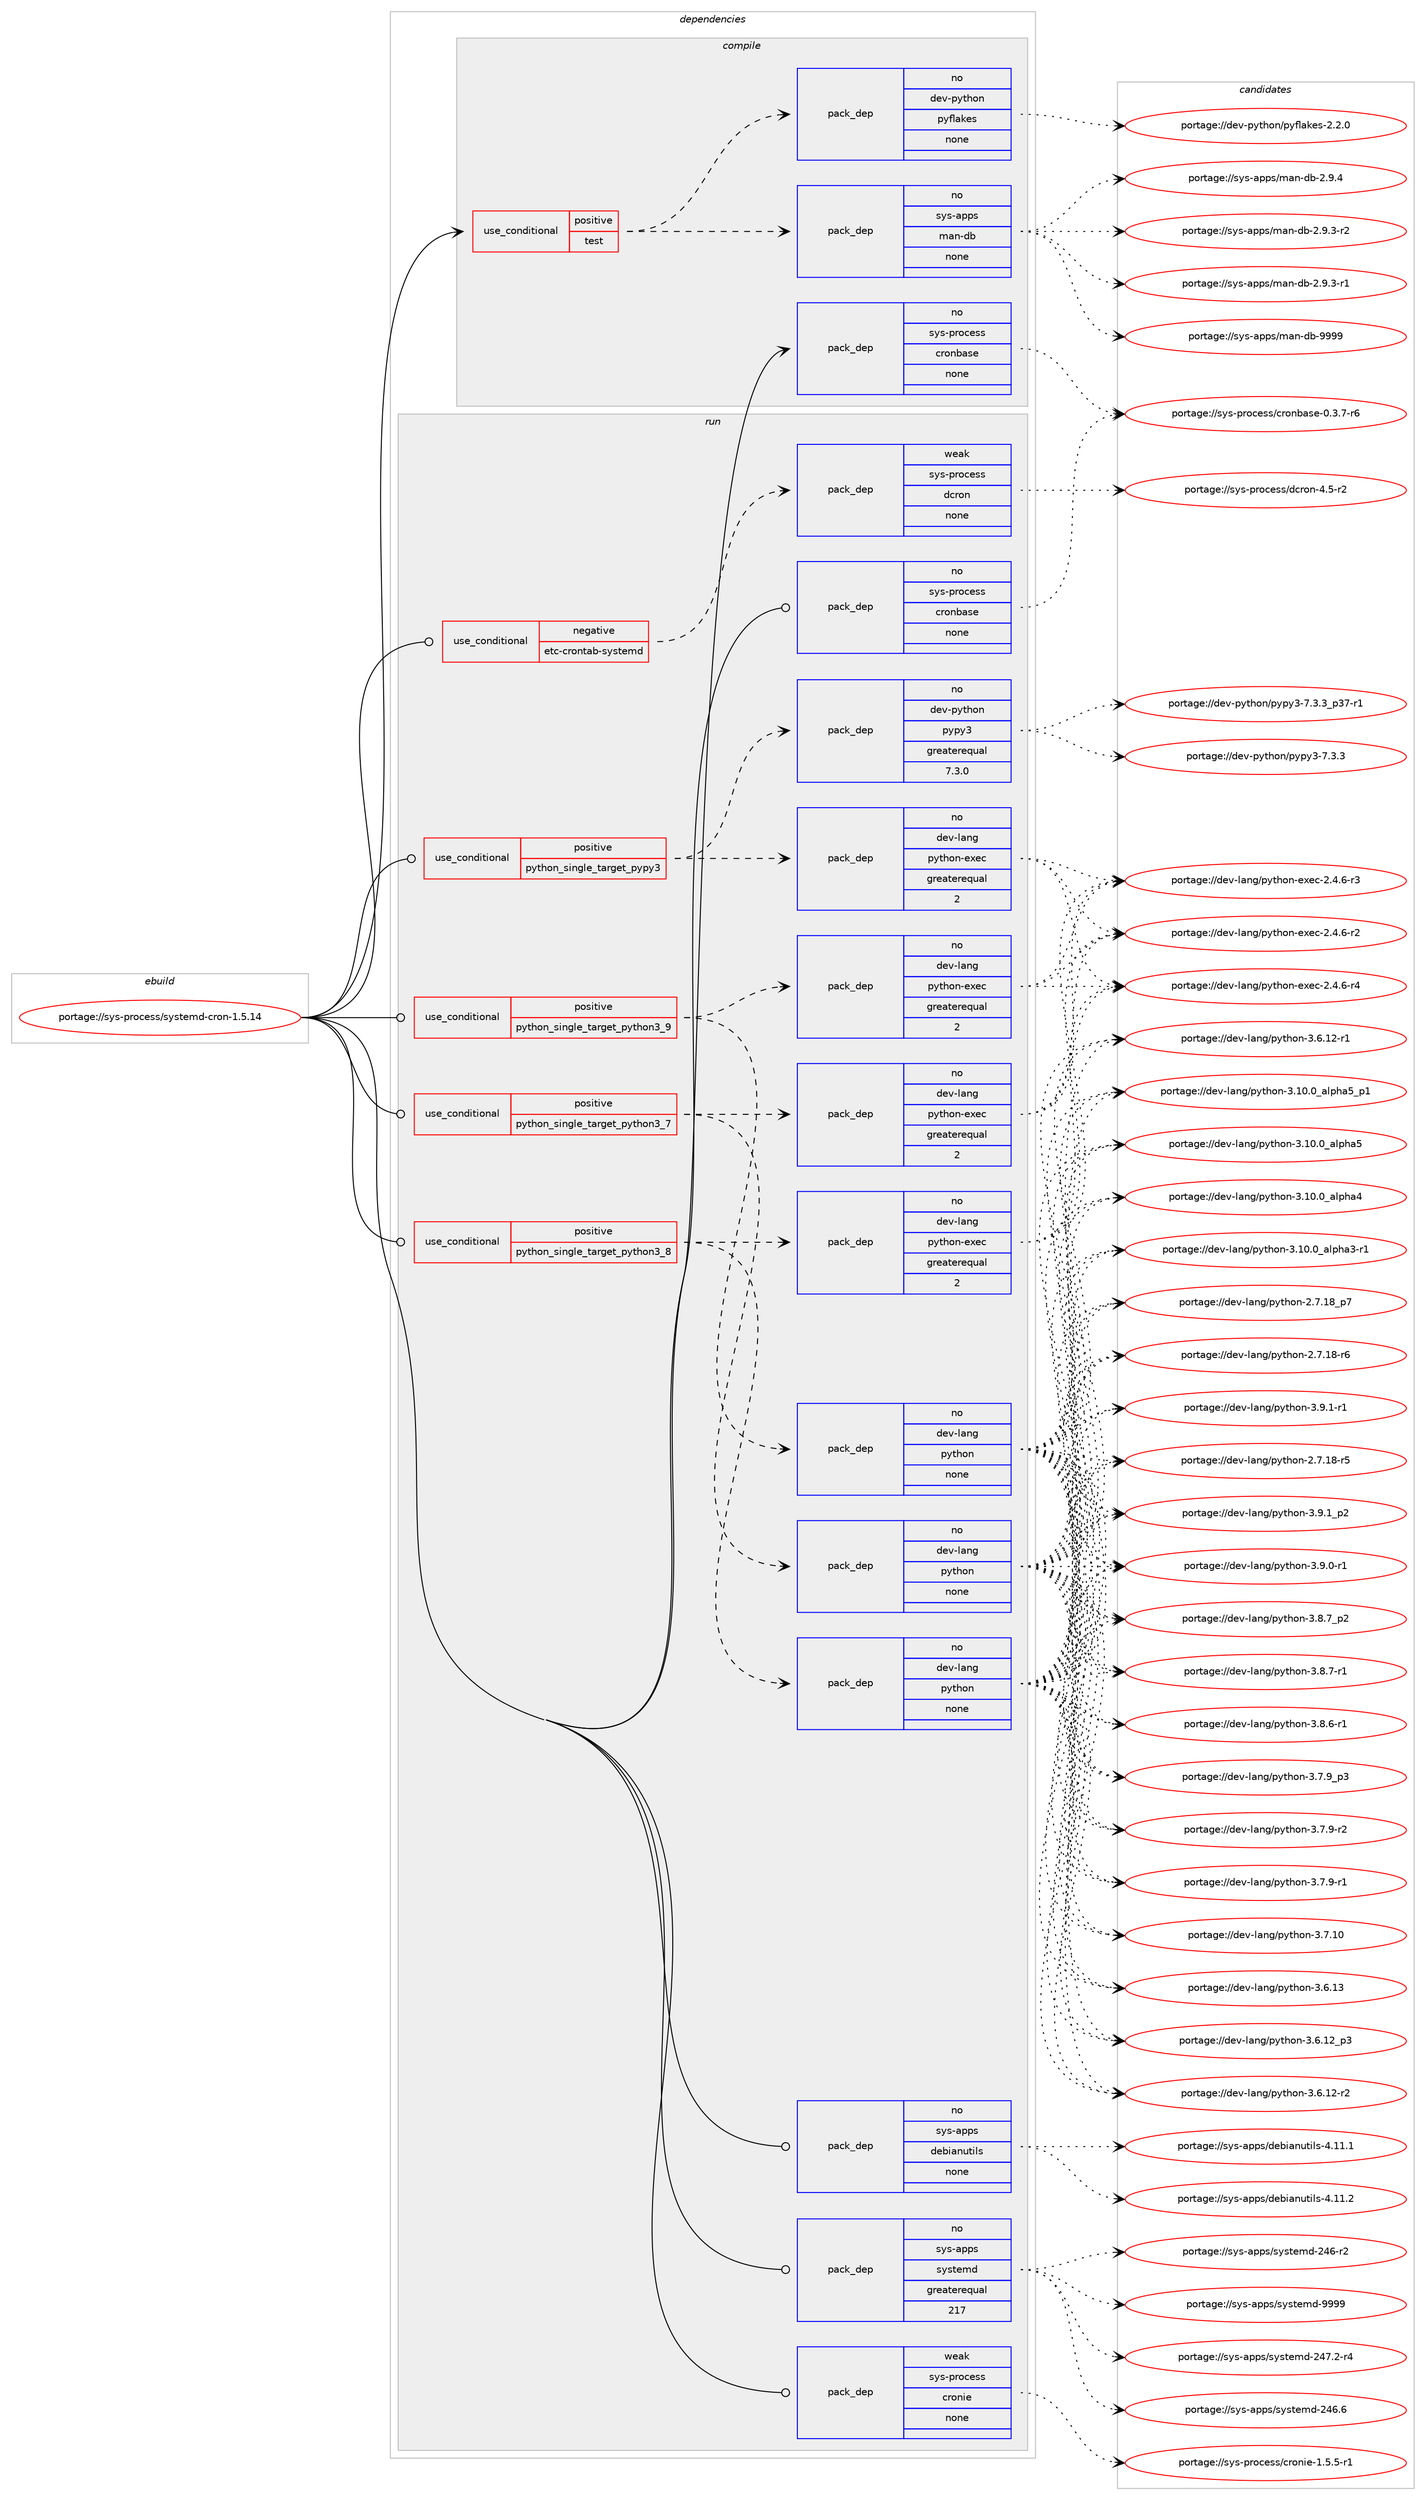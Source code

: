digraph prolog {

# *************
# Graph options
# *************

newrank=true;
concentrate=true;
compound=true;
graph [rankdir=LR,fontname=Helvetica,fontsize=10,ranksep=1.5];#, ranksep=2.5, nodesep=0.2];
edge  [arrowhead=vee];
node  [fontname=Helvetica,fontsize=10];

# **********
# The ebuild
# **********

subgraph cluster_leftcol {
color=gray;
rank=same;
label=<<i>ebuild</i>>;
id [label="portage://sys-process/systemd-cron-1.5.14", color=red, width=4, href="../sys-process/systemd-cron-1.5.14.svg"];
}

# ****************
# The dependencies
# ****************

subgraph cluster_midcol {
color=gray;
label=<<i>dependencies</i>>;
subgraph cluster_compile {
fillcolor="#eeeeee";
style=filled;
label=<<i>compile</i>>;
subgraph cond478 {
dependency2943 [label=<<TABLE BORDER="0" CELLBORDER="1" CELLSPACING="0" CELLPADDING="4"><TR><TD ROWSPAN="3" CELLPADDING="10">use_conditional</TD></TR><TR><TD>positive</TD></TR><TR><TD>test</TD></TR></TABLE>>, shape=none, color=red];
subgraph pack2412 {
dependency2944 [label=<<TABLE BORDER="0" CELLBORDER="1" CELLSPACING="0" CELLPADDING="4" WIDTH="220"><TR><TD ROWSPAN="6" CELLPADDING="30">pack_dep</TD></TR><TR><TD WIDTH="110">no</TD></TR><TR><TD>sys-apps</TD></TR><TR><TD>man-db</TD></TR><TR><TD>none</TD></TR><TR><TD></TD></TR></TABLE>>, shape=none, color=blue];
}
dependency2943:e -> dependency2944:w [weight=20,style="dashed",arrowhead="vee"];
subgraph pack2413 {
dependency2945 [label=<<TABLE BORDER="0" CELLBORDER="1" CELLSPACING="0" CELLPADDING="4" WIDTH="220"><TR><TD ROWSPAN="6" CELLPADDING="30">pack_dep</TD></TR><TR><TD WIDTH="110">no</TD></TR><TR><TD>dev-python</TD></TR><TR><TD>pyflakes</TD></TR><TR><TD>none</TD></TR><TR><TD></TD></TR></TABLE>>, shape=none, color=blue];
}
dependency2943:e -> dependency2945:w [weight=20,style="dashed",arrowhead="vee"];
}
id:e -> dependency2943:w [weight=20,style="solid",arrowhead="vee"];
subgraph pack2414 {
dependency2946 [label=<<TABLE BORDER="0" CELLBORDER="1" CELLSPACING="0" CELLPADDING="4" WIDTH="220"><TR><TD ROWSPAN="6" CELLPADDING="30">pack_dep</TD></TR><TR><TD WIDTH="110">no</TD></TR><TR><TD>sys-process</TD></TR><TR><TD>cronbase</TD></TR><TR><TD>none</TD></TR><TR><TD></TD></TR></TABLE>>, shape=none, color=blue];
}
id:e -> dependency2946:w [weight=20,style="solid",arrowhead="vee"];
}
subgraph cluster_compileandrun {
fillcolor="#eeeeee";
style=filled;
label=<<i>compile and run</i>>;
}
subgraph cluster_run {
fillcolor="#eeeeee";
style=filled;
label=<<i>run</i>>;
subgraph cond479 {
dependency2947 [label=<<TABLE BORDER="0" CELLBORDER="1" CELLSPACING="0" CELLPADDING="4"><TR><TD ROWSPAN="3" CELLPADDING="10">use_conditional</TD></TR><TR><TD>negative</TD></TR><TR><TD>etc-crontab-systemd</TD></TR></TABLE>>, shape=none, color=red];
subgraph pack2415 {
dependency2948 [label=<<TABLE BORDER="0" CELLBORDER="1" CELLSPACING="0" CELLPADDING="4" WIDTH="220"><TR><TD ROWSPAN="6" CELLPADDING="30">pack_dep</TD></TR><TR><TD WIDTH="110">weak</TD></TR><TR><TD>sys-process</TD></TR><TR><TD>dcron</TD></TR><TR><TD>none</TD></TR><TR><TD></TD></TR></TABLE>>, shape=none, color=blue];
}
dependency2947:e -> dependency2948:w [weight=20,style="dashed",arrowhead="vee"];
}
id:e -> dependency2947:w [weight=20,style="solid",arrowhead="odot"];
subgraph cond480 {
dependency2949 [label=<<TABLE BORDER="0" CELLBORDER="1" CELLSPACING="0" CELLPADDING="4"><TR><TD ROWSPAN="3" CELLPADDING="10">use_conditional</TD></TR><TR><TD>positive</TD></TR><TR><TD>python_single_target_pypy3</TD></TR></TABLE>>, shape=none, color=red];
subgraph pack2416 {
dependency2950 [label=<<TABLE BORDER="0" CELLBORDER="1" CELLSPACING="0" CELLPADDING="4" WIDTH="220"><TR><TD ROWSPAN="6" CELLPADDING="30">pack_dep</TD></TR><TR><TD WIDTH="110">no</TD></TR><TR><TD>dev-python</TD></TR><TR><TD>pypy3</TD></TR><TR><TD>greaterequal</TD></TR><TR><TD>7.3.0</TD></TR></TABLE>>, shape=none, color=blue];
}
dependency2949:e -> dependency2950:w [weight=20,style="dashed",arrowhead="vee"];
subgraph pack2417 {
dependency2951 [label=<<TABLE BORDER="0" CELLBORDER="1" CELLSPACING="0" CELLPADDING="4" WIDTH="220"><TR><TD ROWSPAN="6" CELLPADDING="30">pack_dep</TD></TR><TR><TD WIDTH="110">no</TD></TR><TR><TD>dev-lang</TD></TR><TR><TD>python-exec</TD></TR><TR><TD>greaterequal</TD></TR><TR><TD>2</TD></TR></TABLE>>, shape=none, color=blue];
}
dependency2949:e -> dependency2951:w [weight=20,style="dashed",arrowhead="vee"];
}
id:e -> dependency2949:w [weight=20,style="solid",arrowhead="odot"];
subgraph cond481 {
dependency2952 [label=<<TABLE BORDER="0" CELLBORDER="1" CELLSPACING="0" CELLPADDING="4"><TR><TD ROWSPAN="3" CELLPADDING="10">use_conditional</TD></TR><TR><TD>positive</TD></TR><TR><TD>python_single_target_python3_7</TD></TR></TABLE>>, shape=none, color=red];
subgraph pack2418 {
dependency2953 [label=<<TABLE BORDER="0" CELLBORDER="1" CELLSPACING="0" CELLPADDING="4" WIDTH="220"><TR><TD ROWSPAN="6" CELLPADDING="30">pack_dep</TD></TR><TR><TD WIDTH="110">no</TD></TR><TR><TD>dev-lang</TD></TR><TR><TD>python</TD></TR><TR><TD>none</TD></TR><TR><TD></TD></TR></TABLE>>, shape=none, color=blue];
}
dependency2952:e -> dependency2953:w [weight=20,style="dashed",arrowhead="vee"];
subgraph pack2419 {
dependency2954 [label=<<TABLE BORDER="0" CELLBORDER="1" CELLSPACING="0" CELLPADDING="4" WIDTH="220"><TR><TD ROWSPAN="6" CELLPADDING="30">pack_dep</TD></TR><TR><TD WIDTH="110">no</TD></TR><TR><TD>dev-lang</TD></TR><TR><TD>python-exec</TD></TR><TR><TD>greaterequal</TD></TR><TR><TD>2</TD></TR></TABLE>>, shape=none, color=blue];
}
dependency2952:e -> dependency2954:w [weight=20,style="dashed",arrowhead="vee"];
}
id:e -> dependency2952:w [weight=20,style="solid",arrowhead="odot"];
subgraph cond482 {
dependency2955 [label=<<TABLE BORDER="0" CELLBORDER="1" CELLSPACING="0" CELLPADDING="4"><TR><TD ROWSPAN="3" CELLPADDING="10">use_conditional</TD></TR><TR><TD>positive</TD></TR><TR><TD>python_single_target_python3_8</TD></TR></TABLE>>, shape=none, color=red];
subgraph pack2420 {
dependency2956 [label=<<TABLE BORDER="0" CELLBORDER="1" CELLSPACING="0" CELLPADDING="4" WIDTH="220"><TR><TD ROWSPAN="6" CELLPADDING="30">pack_dep</TD></TR><TR><TD WIDTH="110">no</TD></TR><TR><TD>dev-lang</TD></TR><TR><TD>python</TD></TR><TR><TD>none</TD></TR><TR><TD></TD></TR></TABLE>>, shape=none, color=blue];
}
dependency2955:e -> dependency2956:w [weight=20,style="dashed",arrowhead="vee"];
subgraph pack2421 {
dependency2957 [label=<<TABLE BORDER="0" CELLBORDER="1" CELLSPACING="0" CELLPADDING="4" WIDTH="220"><TR><TD ROWSPAN="6" CELLPADDING="30">pack_dep</TD></TR><TR><TD WIDTH="110">no</TD></TR><TR><TD>dev-lang</TD></TR><TR><TD>python-exec</TD></TR><TR><TD>greaterequal</TD></TR><TR><TD>2</TD></TR></TABLE>>, shape=none, color=blue];
}
dependency2955:e -> dependency2957:w [weight=20,style="dashed",arrowhead="vee"];
}
id:e -> dependency2955:w [weight=20,style="solid",arrowhead="odot"];
subgraph cond483 {
dependency2958 [label=<<TABLE BORDER="0" CELLBORDER="1" CELLSPACING="0" CELLPADDING="4"><TR><TD ROWSPAN="3" CELLPADDING="10">use_conditional</TD></TR><TR><TD>positive</TD></TR><TR><TD>python_single_target_python3_9</TD></TR></TABLE>>, shape=none, color=red];
subgraph pack2422 {
dependency2959 [label=<<TABLE BORDER="0" CELLBORDER="1" CELLSPACING="0" CELLPADDING="4" WIDTH="220"><TR><TD ROWSPAN="6" CELLPADDING="30">pack_dep</TD></TR><TR><TD WIDTH="110">no</TD></TR><TR><TD>dev-lang</TD></TR><TR><TD>python</TD></TR><TR><TD>none</TD></TR><TR><TD></TD></TR></TABLE>>, shape=none, color=blue];
}
dependency2958:e -> dependency2959:w [weight=20,style="dashed",arrowhead="vee"];
subgraph pack2423 {
dependency2960 [label=<<TABLE BORDER="0" CELLBORDER="1" CELLSPACING="0" CELLPADDING="4" WIDTH="220"><TR><TD ROWSPAN="6" CELLPADDING="30">pack_dep</TD></TR><TR><TD WIDTH="110">no</TD></TR><TR><TD>dev-lang</TD></TR><TR><TD>python-exec</TD></TR><TR><TD>greaterequal</TD></TR><TR><TD>2</TD></TR></TABLE>>, shape=none, color=blue];
}
dependency2958:e -> dependency2960:w [weight=20,style="dashed",arrowhead="vee"];
}
id:e -> dependency2958:w [weight=20,style="solid",arrowhead="odot"];
subgraph pack2424 {
dependency2961 [label=<<TABLE BORDER="0" CELLBORDER="1" CELLSPACING="0" CELLPADDING="4" WIDTH="220"><TR><TD ROWSPAN="6" CELLPADDING="30">pack_dep</TD></TR><TR><TD WIDTH="110">no</TD></TR><TR><TD>sys-apps</TD></TR><TR><TD>debianutils</TD></TR><TR><TD>none</TD></TR><TR><TD></TD></TR></TABLE>>, shape=none, color=blue];
}
id:e -> dependency2961:w [weight=20,style="solid",arrowhead="odot"];
subgraph pack2425 {
dependency2962 [label=<<TABLE BORDER="0" CELLBORDER="1" CELLSPACING="0" CELLPADDING="4" WIDTH="220"><TR><TD ROWSPAN="6" CELLPADDING="30">pack_dep</TD></TR><TR><TD WIDTH="110">no</TD></TR><TR><TD>sys-apps</TD></TR><TR><TD>systemd</TD></TR><TR><TD>greaterequal</TD></TR><TR><TD>217</TD></TR></TABLE>>, shape=none, color=blue];
}
id:e -> dependency2962:w [weight=20,style="solid",arrowhead="odot"];
subgraph pack2426 {
dependency2963 [label=<<TABLE BORDER="0" CELLBORDER="1" CELLSPACING="0" CELLPADDING="4" WIDTH="220"><TR><TD ROWSPAN="6" CELLPADDING="30">pack_dep</TD></TR><TR><TD WIDTH="110">no</TD></TR><TR><TD>sys-process</TD></TR><TR><TD>cronbase</TD></TR><TR><TD>none</TD></TR><TR><TD></TD></TR></TABLE>>, shape=none, color=blue];
}
id:e -> dependency2963:w [weight=20,style="solid",arrowhead="odot"];
subgraph pack2427 {
dependency2964 [label=<<TABLE BORDER="0" CELLBORDER="1" CELLSPACING="0" CELLPADDING="4" WIDTH="220"><TR><TD ROWSPAN="6" CELLPADDING="30">pack_dep</TD></TR><TR><TD WIDTH="110">weak</TD></TR><TR><TD>sys-process</TD></TR><TR><TD>cronie</TD></TR><TR><TD>none</TD></TR><TR><TD></TD></TR></TABLE>>, shape=none, color=blue];
}
id:e -> dependency2964:w [weight=20,style="solid",arrowhead="odot"];
}
}

# **************
# The candidates
# **************

subgraph cluster_choices {
rank=same;
color=gray;
label=<<i>candidates</i>>;

subgraph choice2412 {
color=black;
nodesep=1;
choice1151211154597112112115471099711045100984557575757 [label="portage://sys-apps/man-db-9999", color=red, width=4,href="../sys-apps/man-db-9999.svg"];
choice115121115459711211211547109971104510098455046574652 [label="portage://sys-apps/man-db-2.9.4", color=red, width=4,href="../sys-apps/man-db-2.9.4.svg"];
choice1151211154597112112115471099711045100984550465746514511450 [label="portage://sys-apps/man-db-2.9.3-r2", color=red, width=4,href="../sys-apps/man-db-2.9.3-r2.svg"];
choice1151211154597112112115471099711045100984550465746514511449 [label="portage://sys-apps/man-db-2.9.3-r1", color=red, width=4,href="../sys-apps/man-db-2.9.3-r1.svg"];
dependency2944:e -> choice1151211154597112112115471099711045100984557575757:w [style=dotted,weight="100"];
dependency2944:e -> choice115121115459711211211547109971104510098455046574652:w [style=dotted,weight="100"];
dependency2944:e -> choice1151211154597112112115471099711045100984550465746514511450:w [style=dotted,weight="100"];
dependency2944:e -> choice1151211154597112112115471099711045100984550465746514511449:w [style=dotted,weight="100"];
}
subgraph choice2413 {
color=black;
nodesep=1;
choice100101118451121211161041111104711212110210897107101115455046504648 [label="portage://dev-python/pyflakes-2.2.0", color=red, width=4,href="../dev-python/pyflakes-2.2.0.svg"];
dependency2945:e -> choice100101118451121211161041111104711212110210897107101115455046504648:w [style=dotted,weight="100"];
}
subgraph choice2414 {
color=black;
nodesep=1;
choice1151211154511211411199101115115479911411111098971151014548465146554511454 [label="portage://sys-process/cronbase-0.3.7-r6", color=red, width=4,href="../sys-process/cronbase-0.3.7-r6.svg"];
dependency2946:e -> choice1151211154511211411199101115115479911411111098971151014548465146554511454:w [style=dotted,weight="100"];
}
subgraph choice2415 {
color=black;
nodesep=1;
choice11512111545112114111991011151154710099114111110455246534511450 [label="portage://sys-process/dcron-4.5-r2", color=red, width=4,href="../sys-process/dcron-4.5-r2.svg"];
dependency2948:e -> choice11512111545112114111991011151154710099114111110455246534511450:w [style=dotted,weight="100"];
}
subgraph choice2416 {
color=black;
nodesep=1;
choice1001011184511212111610411111047112121112121514555465146519511251554511449 [label="portage://dev-python/pypy3-7.3.3_p37-r1", color=red, width=4,href="../dev-python/pypy3-7.3.3_p37-r1.svg"];
choice100101118451121211161041111104711212111212151455546514651 [label="portage://dev-python/pypy3-7.3.3", color=red, width=4,href="../dev-python/pypy3-7.3.3.svg"];
dependency2950:e -> choice1001011184511212111610411111047112121112121514555465146519511251554511449:w [style=dotted,weight="100"];
dependency2950:e -> choice100101118451121211161041111104711212111212151455546514651:w [style=dotted,weight="100"];
}
subgraph choice2417 {
color=black;
nodesep=1;
choice10010111845108971101034711212111610411111045101120101994550465246544511452 [label="portage://dev-lang/python-exec-2.4.6-r4", color=red, width=4,href="../dev-lang/python-exec-2.4.6-r4.svg"];
choice10010111845108971101034711212111610411111045101120101994550465246544511451 [label="portage://dev-lang/python-exec-2.4.6-r3", color=red, width=4,href="../dev-lang/python-exec-2.4.6-r3.svg"];
choice10010111845108971101034711212111610411111045101120101994550465246544511450 [label="portage://dev-lang/python-exec-2.4.6-r2", color=red, width=4,href="../dev-lang/python-exec-2.4.6-r2.svg"];
dependency2951:e -> choice10010111845108971101034711212111610411111045101120101994550465246544511452:w [style=dotted,weight="100"];
dependency2951:e -> choice10010111845108971101034711212111610411111045101120101994550465246544511451:w [style=dotted,weight="100"];
dependency2951:e -> choice10010111845108971101034711212111610411111045101120101994550465246544511450:w [style=dotted,weight="100"];
}
subgraph choice2418 {
color=black;
nodesep=1;
choice1001011184510897110103471121211161041111104551465746499511250 [label="portage://dev-lang/python-3.9.1_p2", color=red, width=4,href="../dev-lang/python-3.9.1_p2.svg"];
choice1001011184510897110103471121211161041111104551465746494511449 [label="portage://dev-lang/python-3.9.1-r1", color=red, width=4,href="../dev-lang/python-3.9.1-r1.svg"];
choice1001011184510897110103471121211161041111104551465746484511449 [label="portage://dev-lang/python-3.9.0-r1", color=red, width=4,href="../dev-lang/python-3.9.0-r1.svg"];
choice1001011184510897110103471121211161041111104551465646559511250 [label="portage://dev-lang/python-3.8.7_p2", color=red, width=4,href="../dev-lang/python-3.8.7_p2.svg"];
choice1001011184510897110103471121211161041111104551465646554511449 [label="portage://dev-lang/python-3.8.7-r1", color=red, width=4,href="../dev-lang/python-3.8.7-r1.svg"];
choice1001011184510897110103471121211161041111104551465646544511449 [label="portage://dev-lang/python-3.8.6-r1", color=red, width=4,href="../dev-lang/python-3.8.6-r1.svg"];
choice1001011184510897110103471121211161041111104551465546579511251 [label="portage://dev-lang/python-3.7.9_p3", color=red, width=4,href="../dev-lang/python-3.7.9_p3.svg"];
choice1001011184510897110103471121211161041111104551465546574511450 [label="portage://dev-lang/python-3.7.9-r2", color=red, width=4,href="../dev-lang/python-3.7.9-r2.svg"];
choice1001011184510897110103471121211161041111104551465546574511449 [label="portage://dev-lang/python-3.7.9-r1", color=red, width=4,href="../dev-lang/python-3.7.9-r1.svg"];
choice10010111845108971101034711212111610411111045514655464948 [label="portage://dev-lang/python-3.7.10", color=red, width=4,href="../dev-lang/python-3.7.10.svg"];
choice10010111845108971101034711212111610411111045514654464951 [label="portage://dev-lang/python-3.6.13", color=red, width=4,href="../dev-lang/python-3.6.13.svg"];
choice100101118451089711010347112121116104111110455146544649509511251 [label="portage://dev-lang/python-3.6.12_p3", color=red, width=4,href="../dev-lang/python-3.6.12_p3.svg"];
choice100101118451089711010347112121116104111110455146544649504511450 [label="portage://dev-lang/python-3.6.12-r2", color=red, width=4,href="../dev-lang/python-3.6.12-r2.svg"];
choice100101118451089711010347112121116104111110455146544649504511449 [label="portage://dev-lang/python-3.6.12-r1", color=red, width=4,href="../dev-lang/python-3.6.12-r1.svg"];
choice10010111845108971101034711212111610411111045514649484648959710811210497539511249 [label="portage://dev-lang/python-3.10.0_alpha5_p1", color=red, width=4,href="../dev-lang/python-3.10.0_alpha5_p1.svg"];
choice1001011184510897110103471121211161041111104551464948464895971081121049753 [label="portage://dev-lang/python-3.10.0_alpha5", color=red, width=4,href="../dev-lang/python-3.10.0_alpha5.svg"];
choice1001011184510897110103471121211161041111104551464948464895971081121049752 [label="portage://dev-lang/python-3.10.0_alpha4", color=red, width=4,href="../dev-lang/python-3.10.0_alpha4.svg"];
choice10010111845108971101034711212111610411111045514649484648959710811210497514511449 [label="portage://dev-lang/python-3.10.0_alpha3-r1", color=red, width=4,href="../dev-lang/python-3.10.0_alpha3-r1.svg"];
choice100101118451089711010347112121116104111110455046554649569511255 [label="portage://dev-lang/python-2.7.18_p7", color=red, width=4,href="../dev-lang/python-2.7.18_p7.svg"];
choice100101118451089711010347112121116104111110455046554649564511454 [label="portage://dev-lang/python-2.7.18-r6", color=red, width=4,href="../dev-lang/python-2.7.18-r6.svg"];
choice100101118451089711010347112121116104111110455046554649564511453 [label="portage://dev-lang/python-2.7.18-r5", color=red, width=4,href="../dev-lang/python-2.7.18-r5.svg"];
dependency2953:e -> choice1001011184510897110103471121211161041111104551465746499511250:w [style=dotted,weight="100"];
dependency2953:e -> choice1001011184510897110103471121211161041111104551465746494511449:w [style=dotted,weight="100"];
dependency2953:e -> choice1001011184510897110103471121211161041111104551465746484511449:w [style=dotted,weight="100"];
dependency2953:e -> choice1001011184510897110103471121211161041111104551465646559511250:w [style=dotted,weight="100"];
dependency2953:e -> choice1001011184510897110103471121211161041111104551465646554511449:w [style=dotted,weight="100"];
dependency2953:e -> choice1001011184510897110103471121211161041111104551465646544511449:w [style=dotted,weight="100"];
dependency2953:e -> choice1001011184510897110103471121211161041111104551465546579511251:w [style=dotted,weight="100"];
dependency2953:e -> choice1001011184510897110103471121211161041111104551465546574511450:w [style=dotted,weight="100"];
dependency2953:e -> choice1001011184510897110103471121211161041111104551465546574511449:w [style=dotted,weight="100"];
dependency2953:e -> choice10010111845108971101034711212111610411111045514655464948:w [style=dotted,weight="100"];
dependency2953:e -> choice10010111845108971101034711212111610411111045514654464951:w [style=dotted,weight="100"];
dependency2953:e -> choice100101118451089711010347112121116104111110455146544649509511251:w [style=dotted,weight="100"];
dependency2953:e -> choice100101118451089711010347112121116104111110455146544649504511450:w [style=dotted,weight="100"];
dependency2953:e -> choice100101118451089711010347112121116104111110455146544649504511449:w [style=dotted,weight="100"];
dependency2953:e -> choice10010111845108971101034711212111610411111045514649484648959710811210497539511249:w [style=dotted,weight="100"];
dependency2953:e -> choice1001011184510897110103471121211161041111104551464948464895971081121049753:w [style=dotted,weight="100"];
dependency2953:e -> choice1001011184510897110103471121211161041111104551464948464895971081121049752:w [style=dotted,weight="100"];
dependency2953:e -> choice10010111845108971101034711212111610411111045514649484648959710811210497514511449:w [style=dotted,weight="100"];
dependency2953:e -> choice100101118451089711010347112121116104111110455046554649569511255:w [style=dotted,weight="100"];
dependency2953:e -> choice100101118451089711010347112121116104111110455046554649564511454:w [style=dotted,weight="100"];
dependency2953:e -> choice100101118451089711010347112121116104111110455046554649564511453:w [style=dotted,weight="100"];
}
subgraph choice2419 {
color=black;
nodesep=1;
choice10010111845108971101034711212111610411111045101120101994550465246544511452 [label="portage://dev-lang/python-exec-2.4.6-r4", color=red, width=4,href="../dev-lang/python-exec-2.4.6-r4.svg"];
choice10010111845108971101034711212111610411111045101120101994550465246544511451 [label="portage://dev-lang/python-exec-2.4.6-r3", color=red, width=4,href="../dev-lang/python-exec-2.4.6-r3.svg"];
choice10010111845108971101034711212111610411111045101120101994550465246544511450 [label="portage://dev-lang/python-exec-2.4.6-r2", color=red, width=4,href="../dev-lang/python-exec-2.4.6-r2.svg"];
dependency2954:e -> choice10010111845108971101034711212111610411111045101120101994550465246544511452:w [style=dotted,weight="100"];
dependency2954:e -> choice10010111845108971101034711212111610411111045101120101994550465246544511451:w [style=dotted,weight="100"];
dependency2954:e -> choice10010111845108971101034711212111610411111045101120101994550465246544511450:w [style=dotted,weight="100"];
}
subgraph choice2420 {
color=black;
nodesep=1;
choice1001011184510897110103471121211161041111104551465746499511250 [label="portage://dev-lang/python-3.9.1_p2", color=red, width=4,href="../dev-lang/python-3.9.1_p2.svg"];
choice1001011184510897110103471121211161041111104551465746494511449 [label="portage://dev-lang/python-3.9.1-r1", color=red, width=4,href="../dev-lang/python-3.9.1-r1.svg"];
choice1001011184510897110103471121211161041111104551465746484511449 [label="portage://dev-lang/python-3.9.0-r1", color=red, width=4,href="../dev-lang/python-3.9.0-r1.svg"];
choice1001011184510897110103471121211161041111104551465646559511250 [label="portage://dev-lang/python-3.8.7_p2", color=red, width=4,href="../dev-lang/python-3.8.7_p2.svg"];
choice1001011184510897110103471121211161041111104551465646554511449 [label="portage://dev-lang/python-3.8.7-r1", color=red, width=4,href="../dev-lang/python-3.8.7-r1.svg"];
choice1001011184510897110103471121211161041111104551465646544511449 [label="portage://dev-lang/python-3.8.6-r1", color=red, width=4,href="../dev-lang/python-3.8.6-r1.svg"];
choice1001011184510897110103471121211161041111104551465546579511251 [label="portage://dev-lang/python-3.7.9_p3", color=red, width=4,href="../dev-lang/python-3.7.9_p3.svg"];
choice1001011184510897110103471121211161041111104551465546574511450 [label="portage://dev-lang/python-3.7.9-r2", color=red, width=4,href="../dev-lang/python-3.7.9-r2.svg"];
choice1001011184510897110103471121211161041111104551465546574511449 [label="portage://dev-lang/python-3.7.9-r1", color=red, width=4,href="../dev-lang/python-3.7.9-r1.svg"];
choice10010111845108971101034711212111610411111045514655464948 [label="portage://dev-lang/python-3.7.10", color=red, width=4,href="../dev-lang/python-3.7.10.svg"];
choice10010111845108971101034711212111610411111045514654464951 [label="portage://dev-lang/python-3.6.13", color=red, width=4,href="../dev-lang/python-3.6.13.svg"];
choice100101118451089711010347112121116104111110455146544649509511251 [label="portage://dev-lang/python-3.6.12_p3", color=red, width=4,href="../dev-lang/python-3.6.12_p3.svg"];
choice100101118451089711010347112121116104111110455146544649504511450 [label="portage://dev-lang/python-3.6.12-r2", color=red, width=4,href="../dev-lang/python-3.6.12-r2.svg"];
choice100101118451089711010347112121116104111110455146544649504511449 [label="portage://dev-lang/python-3.6.12-r1", color=red, width=4,href="../dev-lang/python-3.6.12-r1.svg"];
choice10010111845108971101034711212111610411111045514649484648959710811210497539511249 [label="portage://dev-lang/python-3.10.0_alpha5_p1", color=red, width=4,href="../dev-lang/python-3.10.0_alpha5_p1.svg"];
choice1001011184510897110103471121211161041111104551464948464895971081121049753 [label="portage://dev-lang/python-3.10.0_alpha5", color=red, width=4,href="../dev-lang/python-3.10.0_alpha5.svg"];
choice1001011184510897110103471121211161041111104551464948464895971081121049752 [label="portage://dev-lang/python-3.10.0_alpha4", color=red, width=4,href="../dev-lang/python-3.10.0_alpha4.svg"];
choice10010111845108971101034711212111610411111045514649484648959710811210497514511449 [label="portage://dev-lang/python-3.10.0_alpha3-r1", color=red, width=4,href="../dev-lang/python-3.10.0_alpha3-r1.svg"];
choice100101118451089711010347112121116104111110455046554649569511255 [label="portage://dev-lang/python-2.7.18_p7", color=red, width=4,href="../dev-lang/python-2.7.18_p7.svg"];
choice100101118451089711010347112121116104111110455046554649564511454 [label="portage://dev-lang/python-2.7.18-r6", color=red, width=4,href="../dev-lang/python-2.7.18-r6.svg"];
choice100101118451089711010347112121116104111110455046554649564511453 [label="portage://dev-lang/python-2.7.18-r5", color=red, width=4,href="../dev-lang/python-2.7.18-r5.svg"];
dependency2956:e -> choice1001011184510897110103471121211161041111104551465746499511250:w [style=dotted,weight="100"];
dependency2956:e -> choice1001011184510897110103471121211161041111104551465746494511449:w [style=dotted,weight="100"];
dependency2956:e -> choice1001011184510897110103471121211161041111104551465746484511449:w [style=dotted,weight="100"];
dependency2956:e -> choice1001011184510897110103471121211161041111104551465646559511250:w [style=dotted,weight="100"];
dependency2956:e -> choice1001011184510897110103471121211161041111104551465646554511449:w [style=dotted,weight="100"];
dependency2956:e -> choice1001011184510897110103471121211161041111104551465646544511449:w [style=dotted,weight="100"];
dependency2956:e -> choice1001011184510897110103471121211161041111104551465546579511251:w [style=dotted,weight="100"];
dependency2956:e -> choice1001011184510897110103471121211161041111104551465546574511450:w [style=dotted,weight="100"];
dependency2956:e -> choice1001011184510897110103471121211161041111104551465546574511449:w [style=dotted,weight="100"];
dependency2956:e -> choice10010111845108971101034711212111610411111045514655464948:w [style=dotted,weight="100"];
dependency2956:e -> choice10010111845108971101034711212111610411111045514654464951:w [style=dotted,weight="100"];
dependency2956:e -> choice100101118451089711010347112121116104111110455146544649509511251:w [style=dotted,weight="100"];
dependency2956:e -> choice100101118451089711010347112121116104111110455146544649504511450:w [style=dotted,weight="100"];
dependency2956:e -> choice100101118451089711010347112121116104111110455146544649504511449:w [style=dotted,weight="100"];
dependency2956:e -> choice10010111845108971101034711212111610411111045514649484648959710811210497539511249:w [style=dotted,weight="100"];
dependency2956:e -> choice1001011184510897110103471121211161041111104551464948464895971081121049753:w [style=dotted,weight="100"];
dependency2956:e -> choice1001011184510897110103471121211161041111104551464948464895971081121049752:w [style=dotted,weight="100"];
dependency2956:e -> choice10010111845108971101034711212111610411111045514649484648959710811210497514511449:w [style=dotted,weight="100"];
dependency2956:e -> choice100101118451089711010347112121116104111110455046554649569511255:w [style=dotted,weight="100"];
dependency2956:e -> choice100101118451089711010347112121116104111110455046554649564511454:w [style=dotted,weight="100"];
dependency2956:e -> choice100101118451089711010347112121116104111110455046554649564511453:w [style=dotted,weight="100"];
}
subgraph choice2421 {
color=black;
nodesep=1;
choice10010111845108971101034711212111610411111045101120101994550465246544511452 [label="portage://dev-lang/python-exec-2.4.6-r4", color=red, width=4,href="../dev-lang/python-exec-2.4.6-r4.svg"];
choice10010111845108971101034711212111610411111045101120101994550465246544511451 [label="portage://dev-lang/python-exec-2.4.6-r3", color=red, width=4,href="../dev-lang/python-exec-2.4.6-r3.svg"];
choice10010111845108971101034711212111610411111045101120101994550465246544511450 [label="portage://dev-lang/python-exec-2.4.6-r2", color=red, width=4,href="../dev-lang/python-exec-2.4.6-r2.svg"];
dependency2957:e -> choice10010111845108971101034711212111610411111045101120101994550465246544511452:w [style=dotted,weight="100"];
dependency2957:e -> choice10010111845108971101034711212111610411111045101120101994550465246544511451:w [style=dotted,weight="100"];
dependency2957:e -> choice10010111845108971101034711212111610411111045101120101994550465246544511450:w [style=dotted,weight="100"];
}
subgraph choice2422 {
color=black;
nodesep=1;
choice1001011184510897110103471121211161041111104551465746499511250 [label="portage://dev-lang/python-3.9.1_p2", color=red, width=4,href="../dev-lang/python-3.9.1_p2.svg"];
choice1001011184510897110103471121211161041111104551465746494511449 [label="portage://dev-lang/python-3.9.1-r1", color=red, width=4,href="../dev-lang/python-3.9.1-r1.svg"];
choice1001011184510897110103471121211161041111104551465746484511449 [label="portage://dev-lang/python-3.9.0-r1", color=red, width=4,href="../dev-lang/python-3.9.0-r1.svg"];
choice1001011184510897110103471121211161041111104551465646559511250 [label="portage://dev-lang/python-3.8.7_p2", color=red, width=4,href="../dev-lang/python-3.8.7_p2.svg"];
choice1001011184510897110103471121211161041111104551465646554511449 [label="portage://dev-lang/python-3.8.7-r1", color=red, width=4,href="../dev-lang/python-3.8.7-r1.svg"];
choice1001011184510897110103471121211161041111104551465646544511449 [label="portage://dev-lang/python-3.8.6-r1", color=red, width=4,href="../dev-lang/python-3.8.6-r1.svg"];
choice1001011184510897110103471121211161041111104551465546579511251 [label="portage://dev-lang/python-3.7.9_p3", color=red, width=4,href="../dev-lang/python-3.7.9_p3.svg"];
choice1001011184510897110103471121211161041111104551465546574511450 [label="portage://dev-lang/python-3.7.9-r2", color=red, width=4,href="../dev-lang/python-3.7.9-r2.svg"];
choice1001011184510897110103471121211161041111104551465546574511449 [label="portage://dev-lang/python-3.7.9-r1", color=red, width=4,href="../dev-lang/python-3.7.9-r1.svg"];
choice10010111845108971101034711212111610411111045514655464948 [label="portage://dev-lang/python-3.7.10", color=red, width=4,href="../dev-lang/python-3.7.10.svg"];
choice10010111845108971101034711212111610411111045514654464951 [label="portage://dev-lang/python-3.6.13", color=red, width=4,href="../dev-lang/python-3.6.13.svg"];
choice100101118451089711010347112121116104111110455146544649509511251 [label="portage://dev-lang/python-3.6.12_p3", color=red, width=4,href="../dev-lang/python-3.6.12_p3.svg"];
choice100101118451089711010347112121116104111110455146544649504511450 [label="portage://dev-lang/python-3.6.12-r2", color=red, width=4,href="../dev-lang/python-3.6.12-r2.svg"];
choice100101118451089711010347112121116104111110455146544649504511449 [label="portage://dev-lang/python-3.6.12-r1", color=red, width=4,href="../dev-lang/python-3.6.12-r1.svg"];
choice10010111845108971101034711212111610411111045514649484648959710811210497539511249 [label="portage://dev-lang/python-3.10.0_alpha5_p1", color=red, width=4,href="../dev-lang/python-3.10.0_alpha5_p1.svg"];
choice1001011184510897110103471121211161041111104551464948464895971081121049753 [label="portage://dev-lang/python-3.10.0_alpha5", color=red, width=4,href="../dev-lang/python-3.10.0_alpha5.svg"];
choice1001011184510897110103471121211161041111104551464948464895971081121049752 [label="portage://dev-lang/python-3.10.0_alpha4", color=red, width=4,href="../dev-lang/python-3.10.0_alpha4.svg"];
choice10010111845108971101034711212111610411111045514649484648959710811210497514511449 [label="portage://dev-lang/python-3.10.0_alpha3-r1", color=red, width=4,href="../dev-lang/python-3.10.0_alpha3-r1.svg"];
choice100101118451089711010347112121116104111110455046554649569511255 [label="portage://dev-lang/python-2.7.18_p7", color=red, width=4,href="../dev-lang/python-2.7.18_p7.svg"];
choice100101118451089711010347112121116104111110455046554649564511454 [label="portage://dev-lang/python-2.7.18-r6", color=red, width=4,href="../dev-lang/python-2.7.18-r6.svg"];
choice100101118451089711010347112121116104111110455046554649564511453 [label="portage://dev-lang/python-2.7.18-r5", color=red, width=4,href="../dev-lang/python-2.7.18-r5.svg"];
dependency2959:e -> choice1001011184510897110103471121211161041111104551465746499511250:w [style=dotted,weight="100"];
dependency2959:e -> choice1001011184510897110103471121211161041111104551465746494511449:w [style=dotted,weight="100"];
dependency2959:e -> choice1001011184510897110103471121211161041111104551465746484511449:w [style=dotted,weight="100"];
dependency2959:e -> choice1001011184510897110103471121211161041111104551465646559511250:w [style=dotted,weight="100"];
dependency2959:e -> choice1001011184510897110103471121211161041111104551465646554511449:w [style=dotted,weight="100"];
dependency2959:e -> choice1001011184510897110103471121211161041111104551465646544511449:w [style=dotted,weight="100"];
dependency2959:e -> choice1001011184510897110103471121211161041111104551465546579511251:w [style=dotted,weight="100"];
dependency2959:e -> choice1001011184510897110103471121211161041111104551465546574511450:w [style=dotted,weight="100"];
dependency2959:e -> choice1001011184510897110103471121211161041111104551465546574511449:w [style=dotted,weight="100"];
dependency2959:e -> choice10010111845108971101034711212111610411111045514655464948:w [style=dotted,weight="100"];
dependency2959:e -> choice10010111845108971101034711212111610411111045514654464951:w [style=dotted,weight="100"];
dependency2959:e -> choice100101118451089711010347112121116104111110455146544649509511251:w [style=dotted,weight="100"];
dependency2959:e -> choice100101118451089711010347112121116104111110455146544649504511450:w [style=dotted,weight="100"];
dependency2959:e -> choice100101118451089711010347112121116104111110455146544649504511449:w [style=dotted,weight="100"];
dependency2959:e -> choice10010111845108971101034711212111610411111045514649484648959710811210497539511249:w [style=dotted,weight="100"];
dependency2959:e -> choice1001011184510897110103471121211161041111104551464948464895971081121049753:w [style=dotted,weight="100"];
dependency2959:e -> choice1001011184510897110103471121211161041111104551464948464895971081121049752:w [style=dotted,weight="100"];
dependency2959:e -> choice10010111845108971101034711212111610411111045514649484648959710811210497514511449:w [style=dotted,weight="100"];
dependency2959:e -> choice100101118451089711010347112121116104111110455046554649569511255:w [style=dotted,weight="100"];
dependency2959:e -> choice100101118451089711010347112121116104111110455046554649564511454:w [style=dotted,weight="100"];
dependency2959:e -> choice100101118451089711010347112121116104111110455046554649564511453:w [style=dotted,weight="100"];
}
subgraph choice2423 {
color=black;
nodesep=1;
choice10010111845108971101034711212111610411111045101120101994550465246544511452 [label="portage://dev-lang/python-exec-2.4.6-r4", color=red, width=4,href="../dev-lang/python-exec-2.4.6-r4.svg"];
choice10010111845108971101034711212111610411111045101120101994550465246544511451 [label="portage://dev-lang/python-exec-2.4.6-r3", color=red, width=4,href="../dev-lang/python-exec-2.4.6-r3.svg"];
choice10010111845108971101034711212111610411111045101120101994550465246544511450 [label="portage://dev-lang/python-exec-2.4.6-r2", color=red, width=4,href="../dev-lang/python-exec-2.4.6-r2.svg"];
dependency2960:e -> choice10010111845108971101034711212111610411111045101120101994550465246544511452:w [style=dotted,weight="100"];
dependency2960:e -> choice10010111845108971101034711212111610411111045101120101994550465246544511451:w [style=dotted,weight="100"];
dependency2960:e -> choice10010111845108971101034711212111610411111045101120101994550465246544511450:w [style=dotted,weight="100"];
}
subgraph choice2424 {
color=black;
nodesep=1;
choice115121115459711211211547100101981059711011711610510811545524649494650 [label="portage://sys-apps/debianutils-4.11.2", color=red, width=4,href="../sys-apps/debianutils-4.11.2.svg"];
choice115121115459711211211547100101981059711011711610510811545524649494649 [label="portage://sys-apps/debianutils-4.11.1", color=red, width=4,href="../sys-apps/debianutils-4.11.1.svg"];
dependency2961:e -> choice115121115459711211211547100101981059711011711610510811545524649494650:w [style=dotted,weight="100"];
dependency2961:e -> choice115121115459711211211547100101981059711011711610510811545524649494649:w [style=dotted,weight="100"];
}
subgraph choice2425 {
color=black;
nodesep=1;
choice1151211154597112112115471151211151161011091004557575757 [label="portage://sys-apps/systemd-9999", color=red, width=4,href="../sys-apps/systemd-9999.svg"];
choice1151211154597112112115471151211151161011091004550525546504511452 [label="portage://sys-apps/systemd-247.2-r4", color=red, width=4,href="../sys-apps/systemd-247.2-r4.svg"];
choice115121115459711211211547115121115116101109100455052544654 [label="portage://sys-apps/systemd-246.6", color=red, width=4,href="../sys-apps/systemd-246.6.svg"];
choice115121115459711211211547115121115116101109100455052544511450 [label="portage://sys-apps/systemd-246-r2", color=red, width=4,href="../sys-apps/systemd-246-r2.svg"];
dependency2962:e -> choice1151211154597112112115471151211151161011091004557575757:w [style=dotted,weight="100"];
dependency2962:e -> choice1151211154597112112115471151211151161011091004550525546504511452:w [style=dotted,weight="100"];
dependency2962:e -> choice115121115459711211211547115121115116101109100455052544654:w [style=dotted,weight="100"];
dependency2962:e -> choice115121115459711211211547115121115116101109100455052544511450:w [style=dotted,weight="100"];
}
subgraph choice2426 {
color=black;
nodesep=1;
choice1151211154511211411199101115115479911411111098971151014548465146554511454 [label="portage://sys-process/cronbase-0.3.7-r6", color=red, width=4,href="../sys-process/cronbase-0.3.7-r6.svg"];
dependency2963:e -> choice1151211154511211411199101115115479911411111098971151014548465146554511454:w [style=dotted,weight="100"];
}
subgraph choice2427 {
color=black;
nodesep=1;
choice115121115451121141119910111511547991141111101051014549465346534511449 [label="portage://sys-process/cronie-1.5.5-r1", color=red, width=4,href="../sys-process/cronie-1.5.5-r1.svg"];
dependency2964:e -> choice115121115451121141119910111511547991141111101051014549465346534511449:w [style=dotted,weight="100"];
}
}

}
